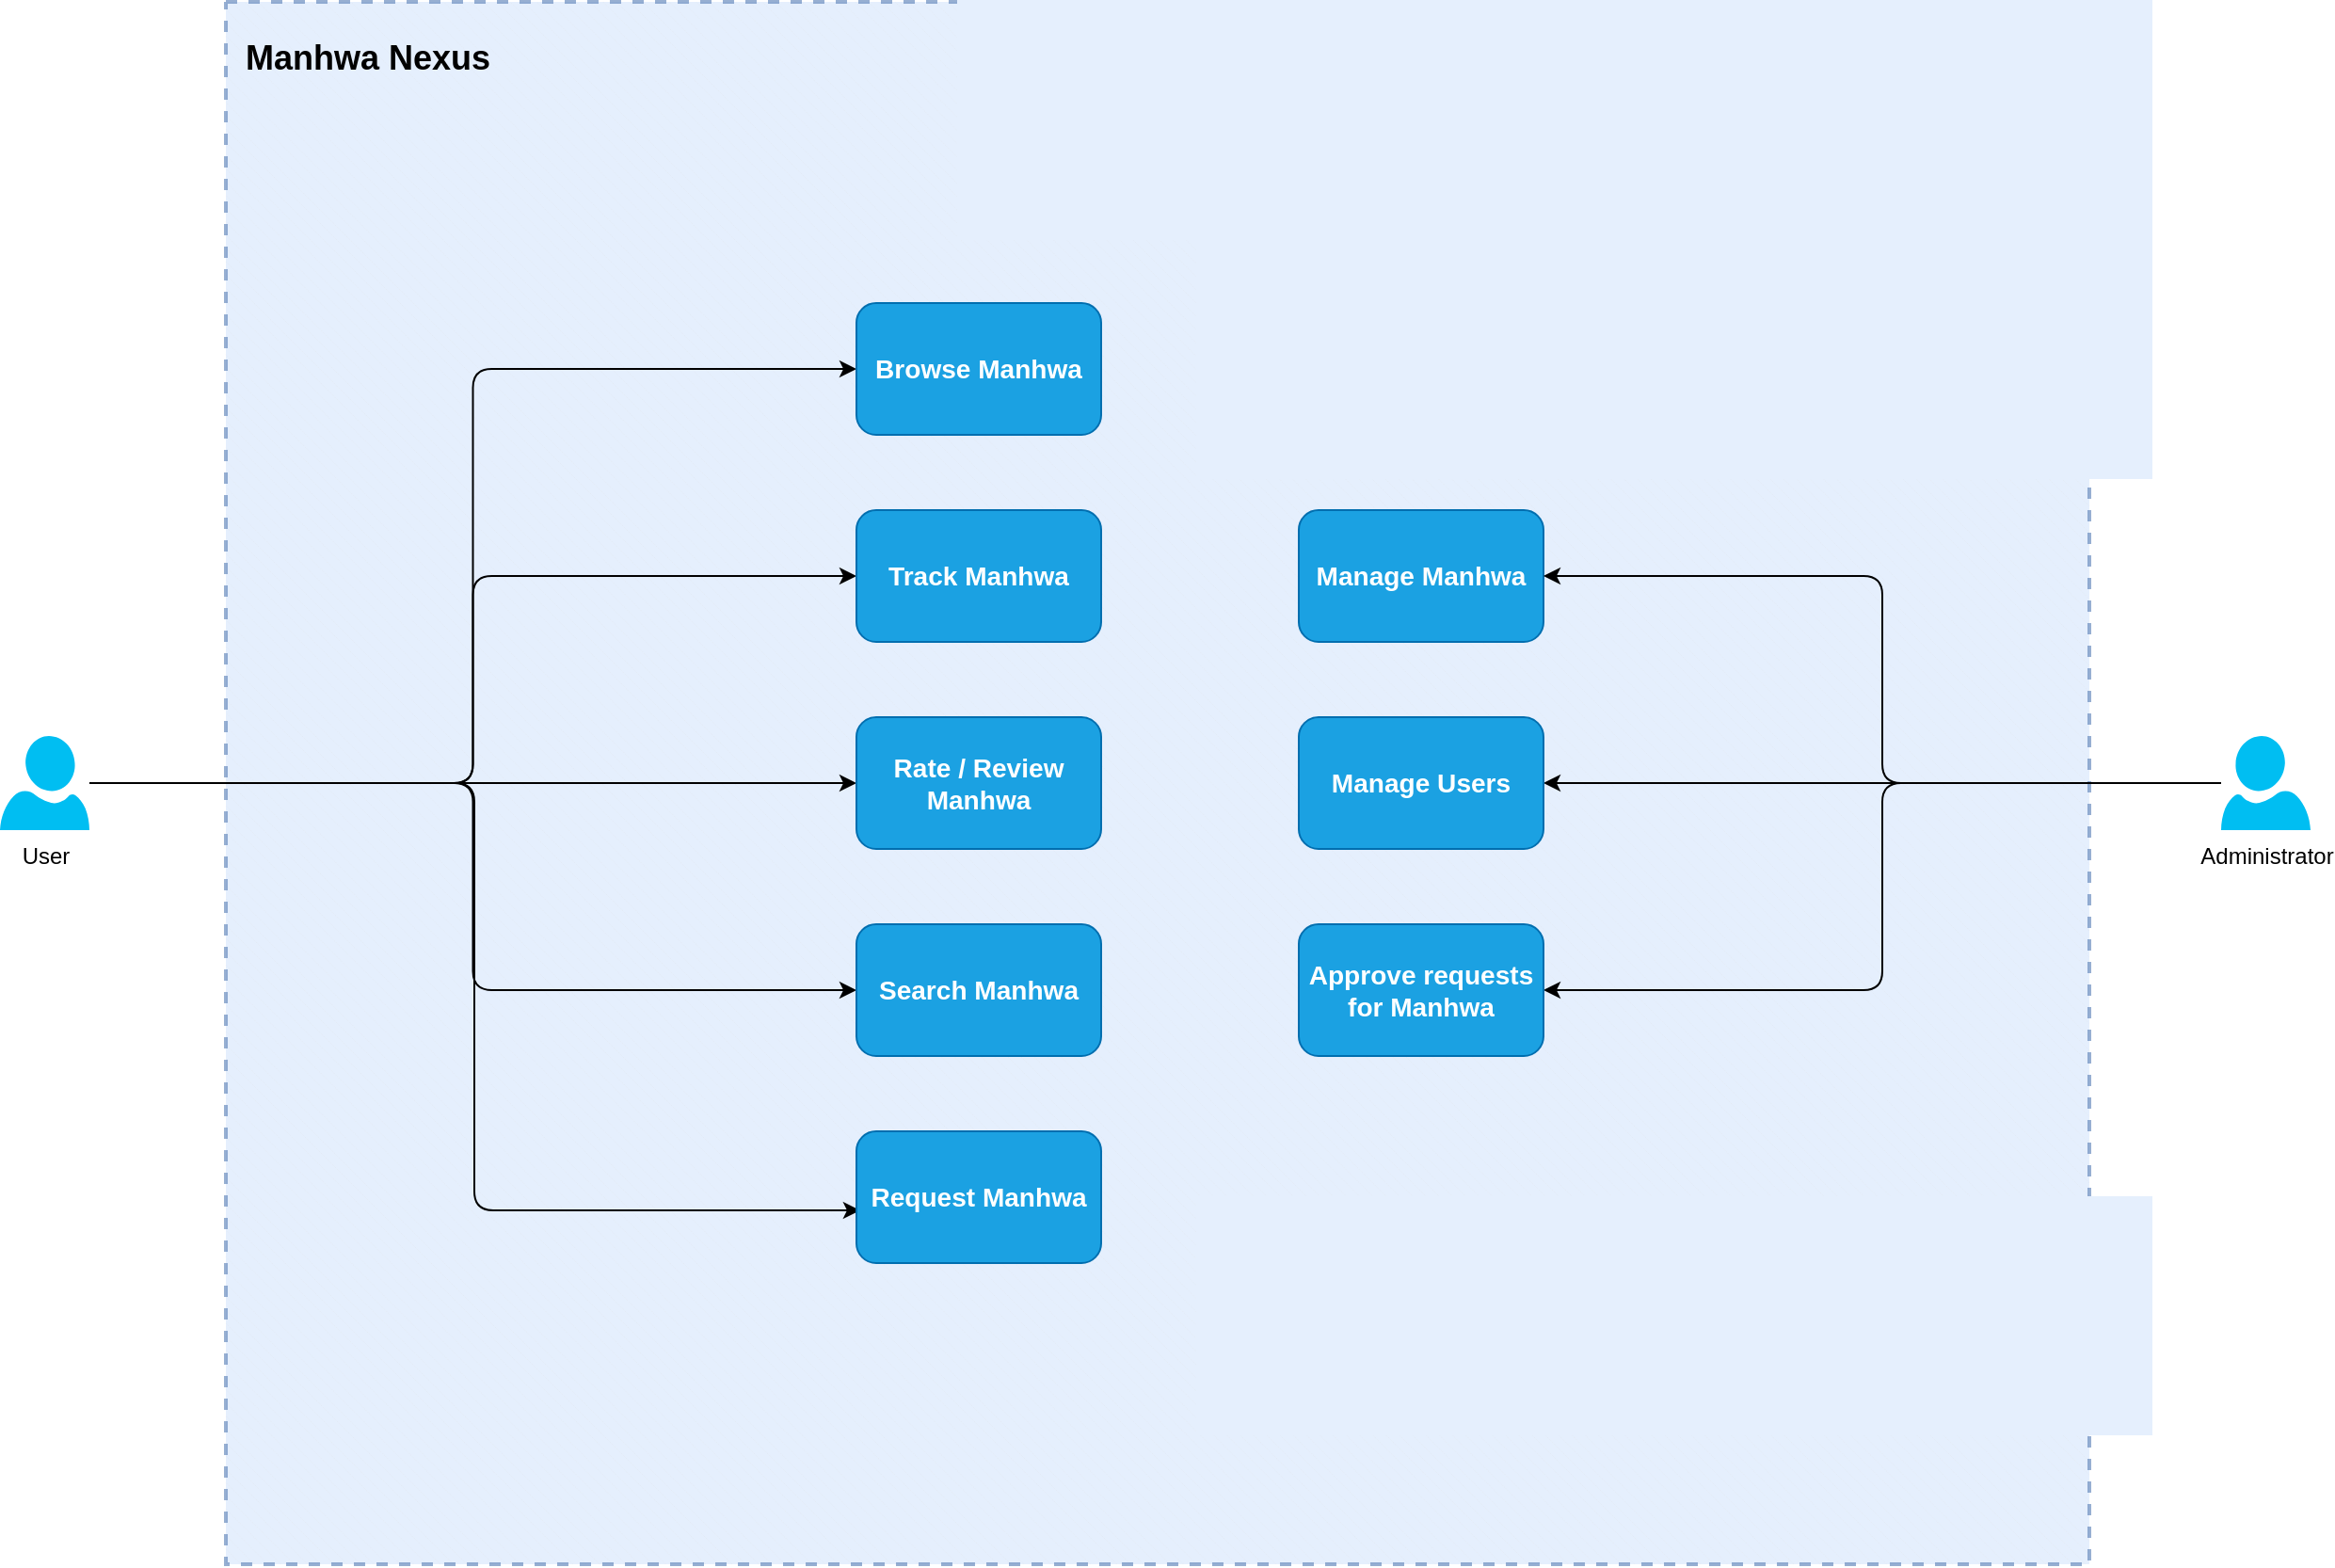 <mxfile version="20.5.3" type="embed"><diagram id="TvCcqFFoGi64urCbkY0v" name="Page-1"><mxGraphModel dx="1724" dy="876" grid="1" gridSize="10" guides="1" tooltips="1" connect="1" arrows="1" fold="1" page="1" pageScale="1" pageWidth="850" pageHeight="1100" math="0" shadow="0"><root><mxCell id="0"/><mxCell id="1" parent="0"/><mxCell id="6" value="" style="verticalLabelPosition=bottom;verticalAlign=top;html=1;shape=mxgraph.basic.patternFillRect;fillStyle=diagRev;step=5;fillStrokeWidth=0.2;fillStrokeColor=#dddddd;rounded=1;fillColor=#dae8fc;strokeColor=#6c8ebf;opacity=70;dashed=1;strokeWidth=2;movable=1;resizable=1;rotatable=1;deletable=1;editable=1;connectable=1;" vertex="1" parent="1"><mxGeometry x="330" y="10" width="990" height="830" as="geometry"/></mxCell><mxCell id="30" style="edgeStyle=orthogonalEdgeStyle;rounded=1;orthogonalLoop=1;jettySize=auto;html=1;entryX=0;entryY=0.5;entryDx=0;entryDy=0;strokeWidth=1;targetPerimeterSpacing=0;sourcePerimeterSpacing=0;endSize=6;jumpSize=6;jumpStyle=none;" edge="1" parent="1" source="5" target="10"><mxGeometry relative="1" as="geometry"/></mxCell><mxCell id="33" style="edgeStyle=orthogonalEdgeStyle;rounded=1;orthogonalLoop=1;jettySize=auto;html=1;entryX=0;entryY=0.5;entryDx=0;entryDy=0;strokeWidth=1;targetPerimeterSpacing=6;sourcePerimeterSpacing=6;" edge="1" parent="1" source="5" target="21"><mxGeometry relative="1" as="geometry"/></mxCell><mxCell id="41" style="edgeStyle=orthogonalEdgeStyle;rounded=1;jumpStyle=none;jumpSize=6;orthogonalLoop=1;jettySize=auto;html=1;entryX=0;entryY=0.5;entryDx=0;entryDy=0;strokeWidth=1;endSize=6;sourcePerimeterSpacing=0;targetPerimeterSpacing=0;" edge="1" parent="1" source="5" target="13"><mxGeometry relative="1" as="geometry"/></mxCell><mxCell id="42" style="edgeStyle=orthogonalEdgeStyle;rounded=1;jumpStyle=none;jumpSize=6;orthogonalLoop=1;jettySize=auto;html=1;strokeWidth=1;endSize=6;sourcePerimeterSpacing=0;targetPerimeterSpacing=0;" edge="1" parent="1" source="5" target="14"><mxGeometry relative="1" as="geometry"/></mxCell><mxCell id="53" style="edgeStyle=elbowEdgeStyle;rounded=1;jumpStyle=none;jumpSize=6;orthogonalLoop=1;jettySize=auto;html=1;entryX=0.015;entryY=0.6;entryDx=0;entryDy=0;entryPerimeter=0;labelBackgroundColor=none;strokeWidth=1;endSize=6;sourcePerimeterSpacing=0;targetPerimeterSpacing=0;" edge="1" parent="1" source="5" target="51"><mxGeometry relative="1" as="geometry"/></mxCell><mxCell id="5" value="User" style="verticalLabelPosition=bottom;html=1;verticalAlign=top;align=center;strokeColor=none;fillColor=#00BEF2;shape=mxgraph.azure.user;rounded=1;" vertex="1" parent="1"><mxGeometry x="210" y="400" width="47.5" height="50" as="geometry"/></mxCell><mxCell id="7" value="&lt;h2&gt;Manhwa Nexus&lt;/h2&gt;" style="text;html=1;align=center;verticalAlign=middle;resizable=0;points=[];autosize=1;strokeColor=none;fillColor=none;" vertex="1" parent="1"><mxGeometry x="330" y="10" width="150" height="60" as="geometry"/></mxCell><mxCell id="13" value="&lt;h3&gt;Track Manhwa&lt;/h3&gt;" style="rounded=1;whiteSpace=wrap;html=1;strokeWidth=1;fillColor=#1ba1e2;fontColor=#ffffff;strokeColor=#006EAF;" vertex="1" parent="1"><mxGeometry x="665" y="280" width="130" height="70" as="geometry"/></mxCell><mxCell id="14" value="&lt;h3&gt;Rate / Review Manhwa&lt;/h3&gt;" style="rounded=1;whiteSpace=wrap;html=1;strokeWidth=1;fillColor=#1ba1e2;fontColor=#ffffff;strokeColor=#006EAF;" vertex="1" parent="1"><mxGeometry x="665" y="390" width="130" height="70" as="geometry"/></mxCell><mxCell id="21" value="&lt;h3&gt;Search Manhwa&lt;/h3&gt;" style="rounded=1;whiteSpace=wrap;html=1;strokeWidth=1;fillColor=#1ba1e2;fontColor=#ffffff;strokeColor=#006EAF;" vertex="1" parent="1"><mxGeometry x="665" y="500" width="130" height="70" as="geometry"/></mxCell><mxCell id="10" value="&lt;h3&gt;Browse Manhwa&lt;/h3&gt;" style="rounded=1;whiteSpace=wrap;html=1;strokeWidth=1;fillColor=#1ba1e2;fontColor=#ffffff;strokeColor=#006EAF;" vertex="1" parent="1"><mxGeometry x="665" y="170" width="130" height="70" as="geometry"/></mxCell><mxCell id="36" value="&lt;h3&gt;Manage Manhwa&lt;/h3&gt;" style="rounded=1;whiteSpace=wrap;html=1;strokeWidth=1;fillColor=#1ba1e2;fontColor=#ffffff;strokeColor=#006EAF;" vertex="1" parent="1"><mxGeometry x="900" y="280" width="130" height="70" as="geometry"/></mxCell><mxCell id="40" style="edgeStyle=orthogonalEdgeStyle;rounded=1;orthogonalLoop=1;jettySize=auto;html=1;entryX=1;entryY=0.5;entryDx=0;entryDy=0;" edge="1" parent="1" source="38" target="36"><mxGeometry relative="1" as="geometry"/></mxCell><mxCell id="46" style="edgeStyle=orthogonalEdgeStyle;rounded=1;jumpStyle=none;jumpSize=6;orthogonalLoop=1;jettySize=auto;html=1;entryX=1;entryY=0.5;entryDx=0;entryDy=0;strokeWidth=1;endSize=6;sourcePerimeterSpacing=0;targetPerimeterSpacing=0;" edge="1" parent="1" source="38" target="44"><mxGeometry relative="1" as="geometry"/></mxCell><mxCell id="47" style="edgeStyle=orthogonalEdgeStyle;rounded=1;jumpStyle=none;jumpSize=6;orthogonalLoop=1;jettySize=auto;html=1;entryX=1;entryY=0.5;entryDx=0;entryDy=0;strokeWidth=1;endSize=6;sourcePerimeterSpacing=0;targetPerimeterSpacing=0;" edge="1" parent="1" source="38" target="45"><mxGeometry relative="1" as="geometry"/></mxCell><mxCell id="38" value="Administrator" style="verticalLabelPosition=bottom;html=1;verticalAlign=top;align=center;strokeColor=none;fillColor=#00BEF2;shape=mxgraph.azure.user;rounded=1;strokeWidth=1;flipH=1;" vertex="1" parent="1"><mxGeometry x="1390" y="400" width="47.5" height="50" as="geometry"/></mxCell><mxCell id="44" value="&lt;h3&gt;Manage Users&lt;/h3&gt;" style="rounded=1;whiteSpace=wrap;html=1;strokeWidth=1;fillColor=#1ba1e2;fontColor=#ffffff;strokeColor=#006EAF;" vertex="1" parent="1"><mxGeometry x="900" y="390" width="130" height="70" as="geometry"/></mxCell><mxCell id="45" value="&lt;h3&gt;Approve requests for Manhwa&lt;/h3&gt;" style="rounded=1;whiteSpace=wrap;html=1;strokeWidth=1;fillColor=#1ba1e2;fontColor=#ffffff;strokeColor=#006EAF;" vertex="1" parent="1"><mxGeometry x="900" y="500" width="130" height="70" as="geometry"/></mxCell><mxCell id="51" value="&lt;h3&gt;Request Manhwa&lt;/h3&gt;" style="rounded=1;whiteSpace=wrap;html=1;strokeWidth=1;fillColor=#1ba1e2;fontColor=#ffffff;strokeColor=#006EAF;" vertex="1" parent="1"><mxGeometry x="665" y="610" width="130" height="70" as="geometry"/></mxCell></root></mxGraphModel></diagram></mxfile>